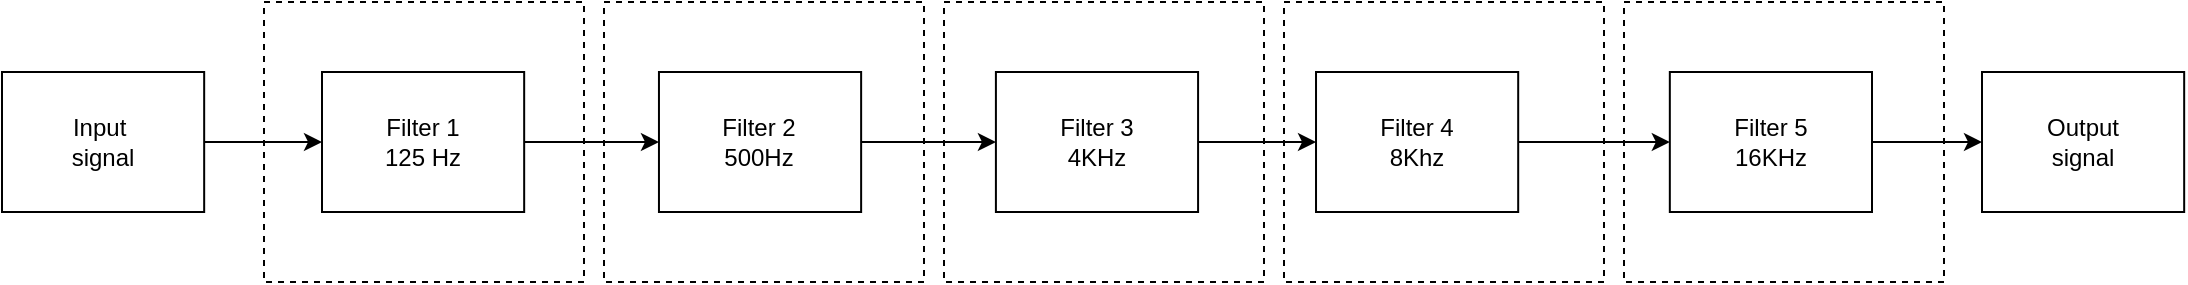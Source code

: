 <mxfile version="15.5.9" type="device"><diagram id="EMFc2JReAlaBt53dQRC5" name="Page-1"><mxGraphModel dx="937" dy="553" grid="1" gridSize="10" guides="1" tooltips="1" connect="1" arrows="1" fold="1" page="1" pageScale="1" pageWidth="1169" pageHeight="827" math="0" shadow="0"><root><mxCell id="0"/><mxCell id="1" parent="0"/><mxCell id="kzk6O9Hj1E1a2MLWBVSJ-11" value="" style="group" vertex="1" connectable="0" parent="1"><mxGeometry x="199" y="379" width="775" height="105" as="geometry"/></mxCell><mxCell id="kzk6O9Hj1E1a2MLWBVSJ-1" value="Filter 1&lt;br&gt;125 Hz" style="rounded=0;whiteSpace=wrap;html=1;" vertex="1" parent="kzk6O9Hj1E1a2MLWBVSJ-11"><mxGeometry width="101.087" height="70" as="geometry"/></mxCell><mxCell id="kzk6O9Hj1E1a2MLWBVSJ-3" value="Filter 5&lt;br&gt;16KHz" style="rounded=0;whiteSpace=wrap;html=1;" vertex="1" parent="kzk6O9Hj1E1a2MLWBVSJ-11"><mxGeometry x="673.913" width="101.087" height="70" as="geometry"/></mxCell><mxCell id="kzk6O9Hj1E1a2MLWBVSJ-4" value="Filter 2&lt;br&gt;500Hz" style="rounded=0;whiteSpace=wrap;html=1;" vertex="1" parent="kzk6O9Hj1E1a2MLWBVSJ-11"><mxGeometry x="168.478" width="101.087" height="70" as="geometry"/></mxCell><mxCell id="kzk6O9Hj1E1a2MLWBVSJ-7" value="" style="edgeStyle=orthogonalEdgeStyle;rounded=0;orthogonalLoop=1;jettySize=auto;html=1;" edge="1" parent="kzk6O9Hj1E1a2MLWBVSJ-11" source="kzk6O9Hj1E1a2MLWBVSJ-1" target="kzk6O9Hj1E1a2MLWBVSJ-4"><mxGeometry relative="1" as="geometry"/></mxCell><mxCell id="kzk6O9Hj1E1a2MLWBVSJ-5" value="Filter 3&lt;br&gt;4KHz" style="rounded=0;whiteSpace=wrap;html=1;" vertex="1" parent="kzk6O9Hj1E1a2MLWBVSJ-11"><mxGeometry x="336.957" width="101.087" height="70" as="geometry"/></mxCell><mxCell id="kzk6O9Hj1E1a2MLWBVSJ-8" value="" style="edgeStyle=orthogonalEdgeStyle;rounded=0;orthogonalLoop=1;jettySize=auto;html=1;" edge="1" parent="kzk6O9Hj1E1a2MLWBVSJ-11" source="kzk6O9Hj1E1a2MLWBVSJ-4" target="kzk6O9Hj1E1a2MLWBVSJ-5"><mxGeometry relative="1" as="geometry"/></mxCell><mxCell id="kzk6O9Hj1E1a2MLWBVSJ-10" value="" style="edgeStyle=orthogonalEdgeStyle;rounded=0;orthogonalLoop=1;jettySize=auto;html=1;" edge="1" parent="kzk6O9Hj1E1a2MLWBVSJ-11" source="kzk6O9Hj1E1a2MLWBVSJ-6" target="kzk6O9Hj1E1a2MLWBVSJ-3"><mxGeometry relative="1" as="geometry"/></mxCell><mxCell id="kzk6O9Hj1E1a2MLWBVSJ-6" value="Filter 4&lt;br&gt;8Khz" style="rounded=0;whiteSpace=wrap;html=1;" vertex="1" parent="kzk6O9Hj1E1a2MLWBVSJ-11"><mxGeometry x="497.011" width="101.087" height="70" as="geometry"/></mxCell><mxCell id="kzk6O9Hj1E1a2MLWBVSJ-9" value="" style="edgeStyle=orthogonalEdgeStyle;rounded=0;orthogonalLoop=1;jettySize=auto;html=1;" edge="1" parent="kzk6O9Hj1E1a2MLWBVSJ-11" source="kzk6O9Hj1E1a2MLWBVSJ-5" target="kzk6O9Hj1E1a2MLWBVSJ-6"><mxGeometry relative="1" as="geometry"/></mxCell><mxCell id="kzk6O9Hj1E1a2MLWBVSJ-21" value="" style="rounded=0;whiteSpace=wrap;html=1;dashed=1;fillColor=none;" vertex="1" parent="kzk6O9Hj1E1a2MLWBVSJ-11"><mxGeometry x="141" y="-35" width="160" height="140" as="geometry"/></mxCell><mxCell id="kzk6O9Hj1E1a2MLWBVSJ-22" value="" style="rounded=0;whiteSpace=wrap;html=1;dashed=1;fillColor=none;" vertex="1" parent="kzk6O9Hj1E1a2MLWBVSJ-11"><mxGeometry x="311" y="-35" width="160" height="140" as="geometry"/></mxCell><mxCell id="kzk6O9Hj1E1a2MLWBVSJ-35" value="" style="rounded=0;whiteSpace=wrap;html=1;dashed=1;fillColor=none;" vertex="1" parent="kzk6O9Hj1E1a2MLWBVSJ-11"><mxGeometry x="481" y="-35" width="160" height="140" as="geometry"/></mxCell><mxCell id="kzk6O9Hj1E1a2MLWBVSJ-13" value="" style="edgeStyle=orthogonalEdgeStyle;rounded=0;orthogonalLoop=1;jettySize=auto;html=1;" edge="1" parent="1" source="kzk6O9Hj1E1a2MLWBVSJ-12" target="kzk6O9Hj1E1a2MLWBVSJ-1"><mxGeometry relative="1" as="geometry"/></mxCell><mxCell id="kzk6O9Hj1E1a2MLWBVSJ-12" value="Input&amp;nbsp;&lt;br&gt;signal" style="rounded=0;whiteSpace=wrap;html=1;" vertex="1" parent="1"><mxGeometry x="39" y="379" width="101.087" height="70" as="geometry"/></mxCell><mxCell id="kzk6O9Hj1E1a2MLWBVSJ-14" value="Output&lt;br&gt;signal" style="rounded=0;whiteSpace=wrap;html=1;" vertex="1" parent="1"><mxGeometry x="1029" y="379" width="101.087" height="70" as="geometry"/></mxCell><mxCell id="kzk6O9Hj1E1a2MLWBVSJ-15" value="" style="edgeStyle=orthogonalEdgeStyle;rounded=0;orthogonalLoop=1;jettySize=auto;html=1;" edge="1" parent="1" source="kzk6O9Hj1E1a2MLWBVSJ-3" target="kzk6O9Hj1E1a2MLWBVSJ-14"><mxGeometry relative="1" as="geometry"/></mxCell><mxCell id="kzk6O9Hj1E1a2MLWBVSJ-20" value="" style="rounded=0;whiteSpace=wrap;html=1;dashed=1;fillColor=none;" vertex="1" parent="1"><mxGeometry x="170" y="344" width="160" height="140" as="geometry"/></mxCell><mxCell id="kzk6O9Hj1E1a2MLWBVSJ-36" value="" style="rounded=0;whiteSpace=wrap;html=1;dashed=1;fillColor=none;" vertex="1" parent="1"><mxGeometry x="850" y="344" width="160" height="140" as="geometry"/></mxCell></root></mxGraphModel></diagram></mxfile>